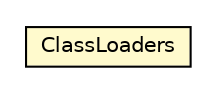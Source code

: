 #!/usr/local/bin/dot
#
# Class diagram 
# Generated by UMLGraph version R5_6-24-gf6e263 (http://www.umlgraph.org/)
#

digraph G {
	edge [fontname="Helvetica",fontsize=10,labelfontname="Helvetica",labelfontsize=10];
	node [fontname="Helvetica",fontsize=10,shape=plaintext];
	nodesep=0.25;
	ranksep=0.5;
	// io.werval.util.ClassLoaders
	c8935 [label=<<table title="io.werval.util.ClassLoaders" border="0" cellborder="1" cellspacing="0" cellpadding="2" port="p" bgcolor="lemonChiffon" href="./ClassLoaders.html">
		<tr><td><table border="0" cellspacing="0" cellpadding="1">
<tr><td align="center" balign="center"> ClassLoaders </td></tr>
		</table></td></tr>
		</table>>, URL="./ClassLoaders.html", fontname="Helvetica", fontcolor="black", fontsize=10.0];
}

